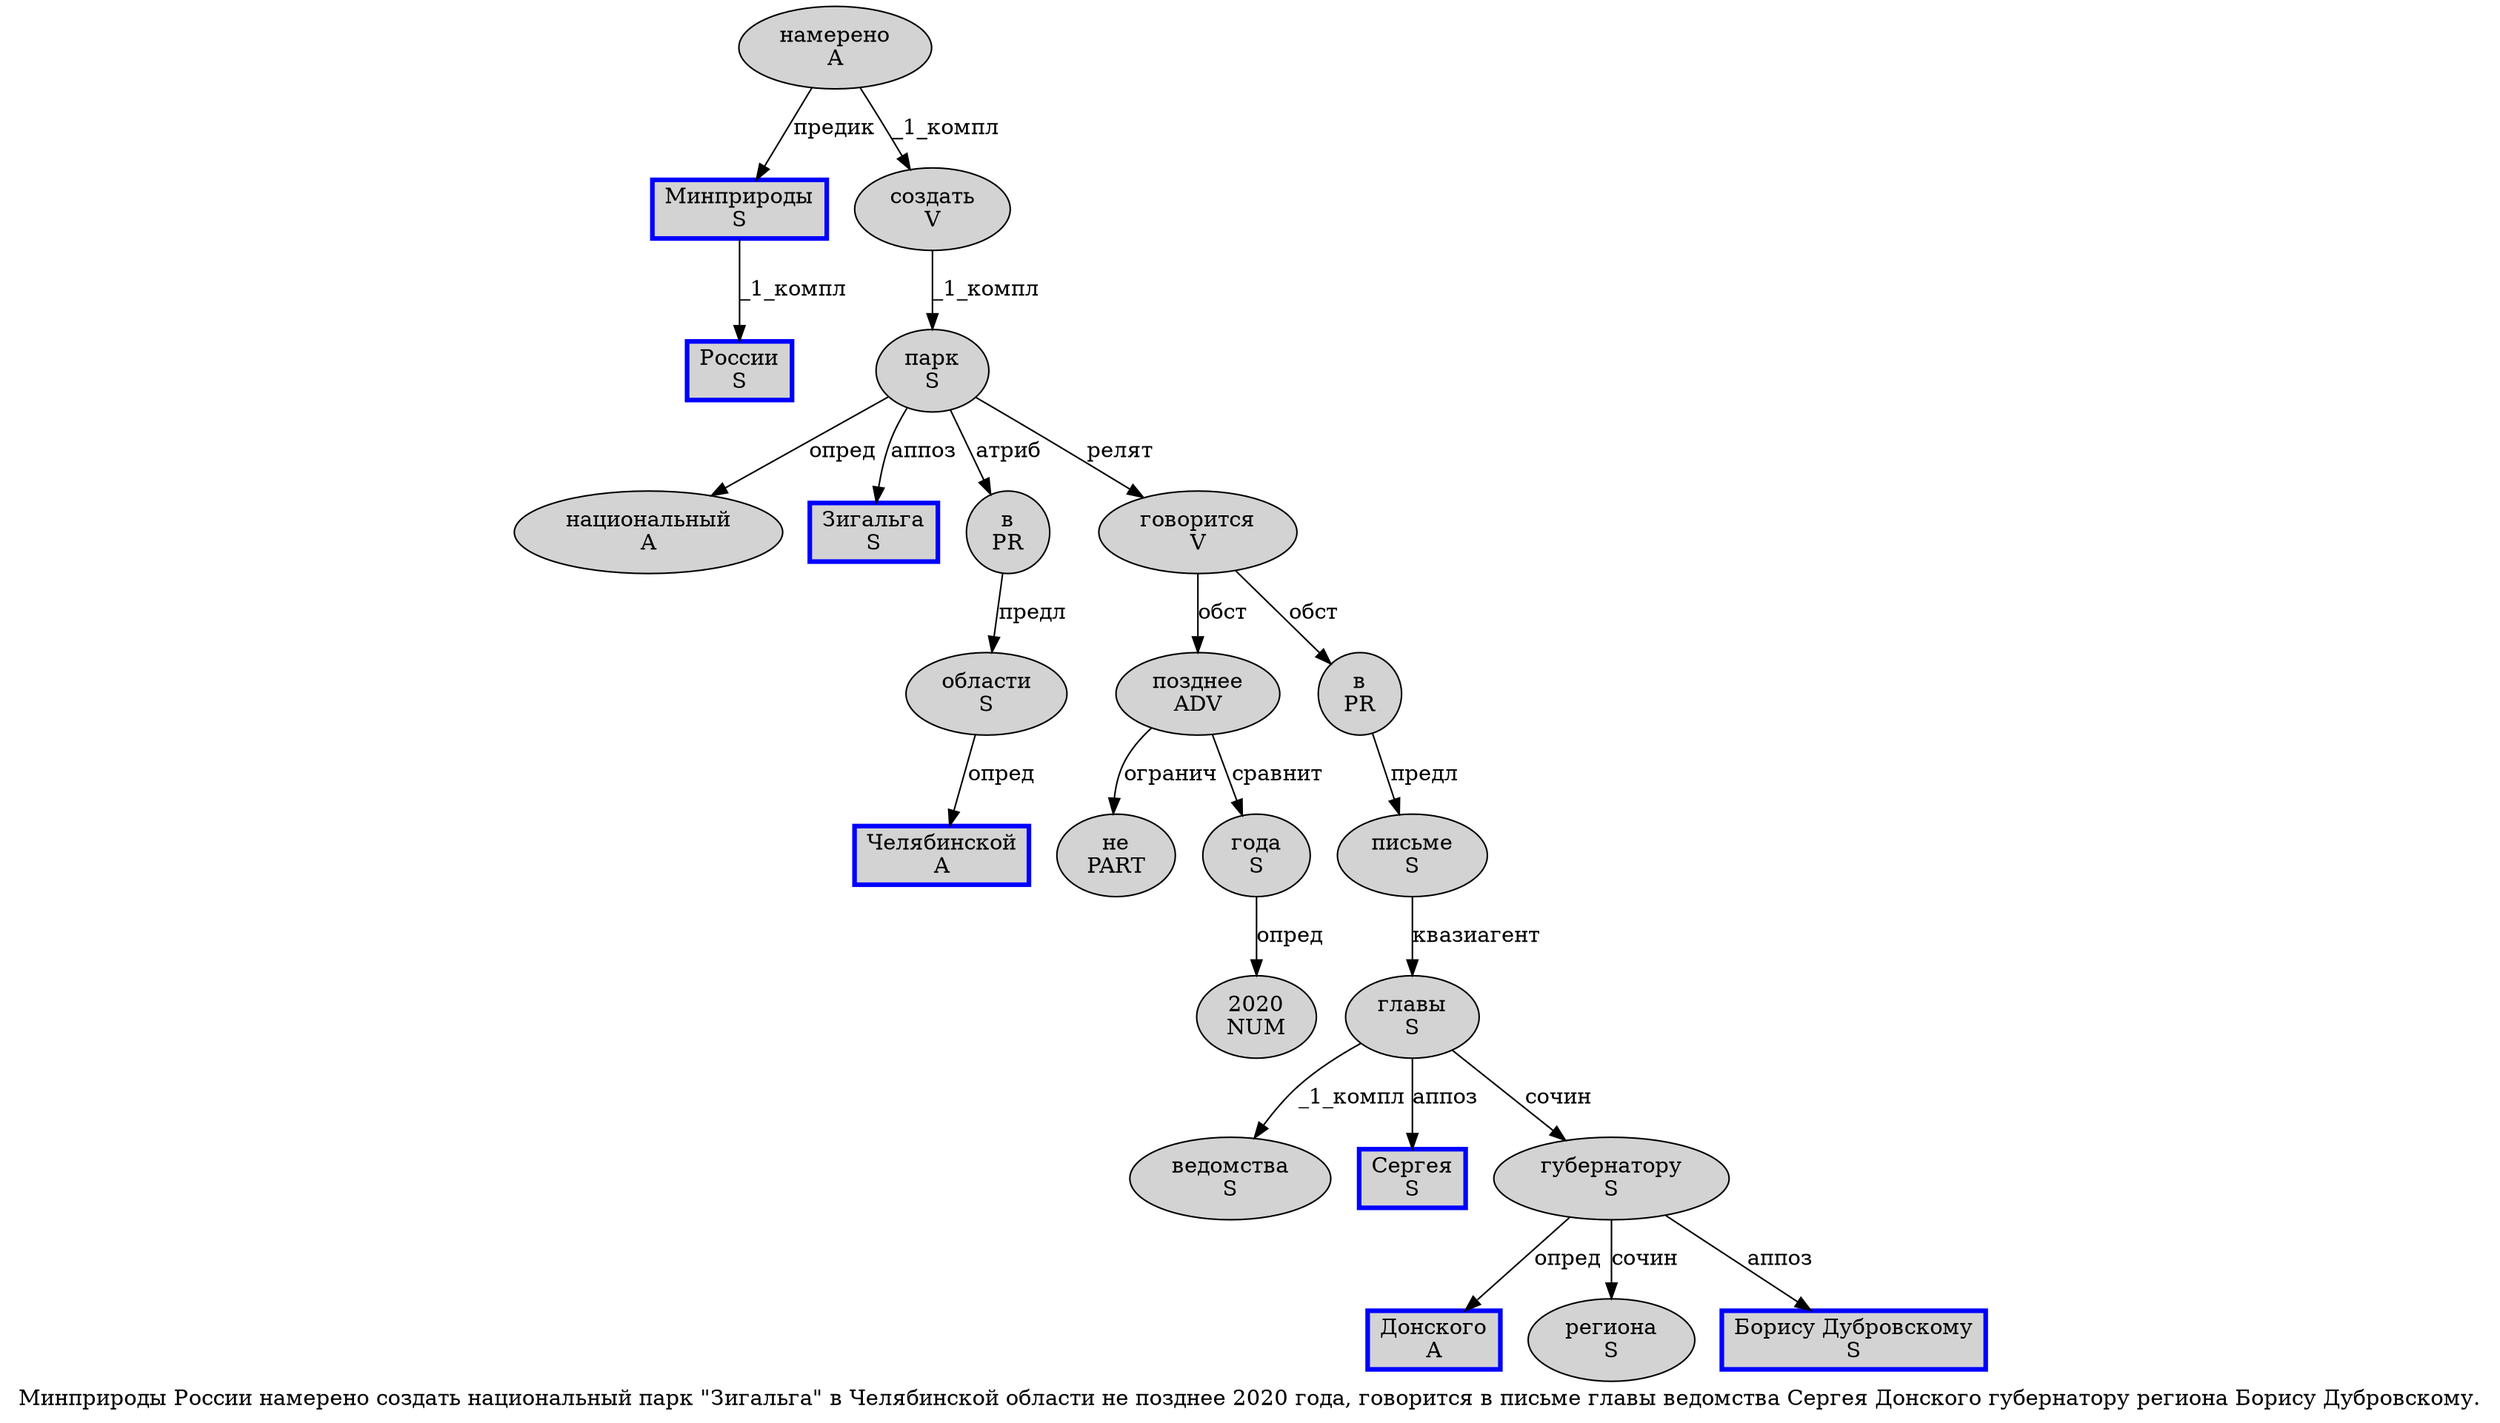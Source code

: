 digraph SENTENCE_204 {
	graph [label="Минприроды России намерено создать национальный парк \"Зигальга\" в Челябинской области не позднее 2020 года, говорится в письме главы ведомства Сергея Донского губернатору региона Борису Дубровскому."]
	node [style=filled]
		0 [label="Минприроды
S" color=blue fillcolor=lightgray penwidth=3 shape=box]
		1 [label="России
S" color=blue fillcolor=lightgray penwidth=3 shape=box]
		2 [label="намерено
A" color="" fillcolor=lightgray penwidth=1 shape=ellipse]
		3 [label="создать
V" color="" fillcolor=lightgray penwidth=1 shape=ellipse]
		4 [label="национальный
A" color="" fillcolor=lightgray penwidth=1 shape=ellipse]
		5 [label="парк
S" color="" fillcolor=lightgray penwidth=1 shape=ellipse]
		7 [label="Зигальга
S" color=blue fillcolor=lightgray penwidth=3 shape=box]
		9 [label="в
PR" color="" fillcolor=lightgray penwidth=1 shape=ellipse]
		10 [label="Челябинской
A" color=blue fillcolor=lightgray penwidth=3 shape=box]
		11 [label="области
S" color="" fillcolor=lightgray penwidth=1 shape=ellipse]
		12 [label="не
PART" color="" fillcolor=lightgray penwidth=1 shape=ellipse]
		13 [label="позднее
ADV" color="" fillcolor=lightgray penwidth=1 shape=ellipse]
		14 [label="2020
NUM" color="" fillcolor=lightgray penwidth=1 shape=ellipse]
		15 [label="года
S" color="" fillcolor=lightgray penwidth=1 shape=ellipse]
		17 [label="говорится
V" color="" fillcolor=lightgray penwidth=1 shape=ellipse]
		18 [label="в
PR" color="" fillcolor=lightgray penwidth=1 shape=ellipse]
		19 [label="письме
S" color="" fillcolor=lightgray penwidth=1 shape=ellipse]
		20 [label="главы
S" color="" fillcolor=lightgray penwidth=1 shape=ellipse]
		21 [label="ведомства
S" color="" fillcolor=lightgray penwidth=1 shape=ellipse]
		22 [label="Сергея
S" color=blue fillcolor=lightgray penwidth=3 shape=box]
		23 [label="Донского
A" color=blue fillcolor=lightgray penwidth=3 shape=box]
		24 [label="губернатору
S" color="" fillcolor=lightgray penwidth=1 shape=ellipse]
		25 [label="региона
S" color="" fillcolor=lightgray penwidth=1 shape=ellipse]
		26 [label="Борису Дубровскому
S" color=blue fillcolor=lightgray penwidth=3 shape=box]
			2 -> 0 [label="предик"]
			2 -> 3 [label="_1_компл"]
			19 -> 20 [label="квазиагент"]
			24 -> 23 [label="опред"]
			24 -> 25 [label="сочин"]
			24 -> 26 [label="аппоз"]
			15 -> 14 [label="опред"]
			13 -> 12 [label="огранич"]
			13 -> 15 [label="сравнит"]
			20 -> 21 [label="_1_компл"]
			20 -> 22 [label="аппоз"]
			20 -> 24 [label="сочин"]
			0 -> 1 [label="_1_компл"]
			9 -> 11 [label="предл"]
			5 -> 4 [label="опред"]
			5 -> 7 [label="аппоз"]
			5 -> 9 [label="атриб"]
			5 -> 17 [label="релят"]
			3 -> 5 [label="_1_компл"]
			17 -> 13 [label="обст"]
			17 -> 18 [label="обст"]
			11 -> 10 [label="опред"]
			18 -> 19 [label="предл"]
}